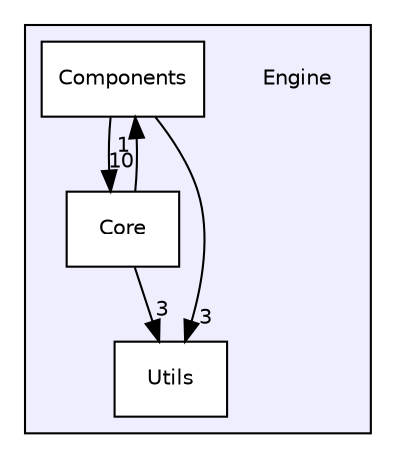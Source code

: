 digraph "Engine" {
  compound=true
  node [ fontsize="10", fontname="Helvetica"];
  edge [ labelfontsize="10", labelfontname="Helvetica"];
  subgraph clusterdir_0b6ee6e7e9547e675db4add2e5de97da {
    graph [ bgcolor="#eeeeff", pencolor="black", label="" URL="dir_0b6ee6e7e9547e675db4add2e5de97da.html"];
    dir_0b6ee6e7e9547e675db4add2e5de97da [shape=plaintext label="Engine"];
    dir_36962fdc075fb9b53a92f8269be504c9 [shape=box label="Components" color="black" fillcolor="white" style="filled" URL="dir_36962fdc075fb9b53a92f8269be504c9.html"];
    dir_0e25eeab45a2a860e54b41439eaf8784 [shape=box label="Core" color="black" fillcolor="white" style="filled" URL="dir_0e25eeab45a2a860e54b41439eaf8784.html"];
    dir_edb3a854c210c0e97f3293a5a8a94807 [shape=box label="Utils" color="black" fillcolor="white" style="filled" URL="dir_edb3a854c210c0e97f3293a5a8a94807.html"];
  }
  dir_0e25eeab45a2a860e54b41439eaf8784->dir_edb3a854c210c0e97f3293a5a8a94807 [headlabel="3", labeldistance=1.5 headhref="dir_000002_000003.html"];
  dir_0e25eeab45a2a860e54b41439eaf8784->dir_36962fdc075fb9b53a92f8269be504c9 [headlabel="1", labeldistance=1.5 headhref="dir_000002_000001.html"];
  dir_36962fdc075fb9b53a92f8269be504c9->dir_edb3a854c210c0e97f3293a5a8a94807 [headlabel="3", labeldistance=1.5 headhref="dir_000001_000003.html"];
  dir_36962fdc075fb9b53a92f8269be504c9->dir_0e25eeab45a2a860e54b41439eaf8784 [headlabel="10", labeldistance=1.5 headhref="dir_000001_000002.html"];
}

